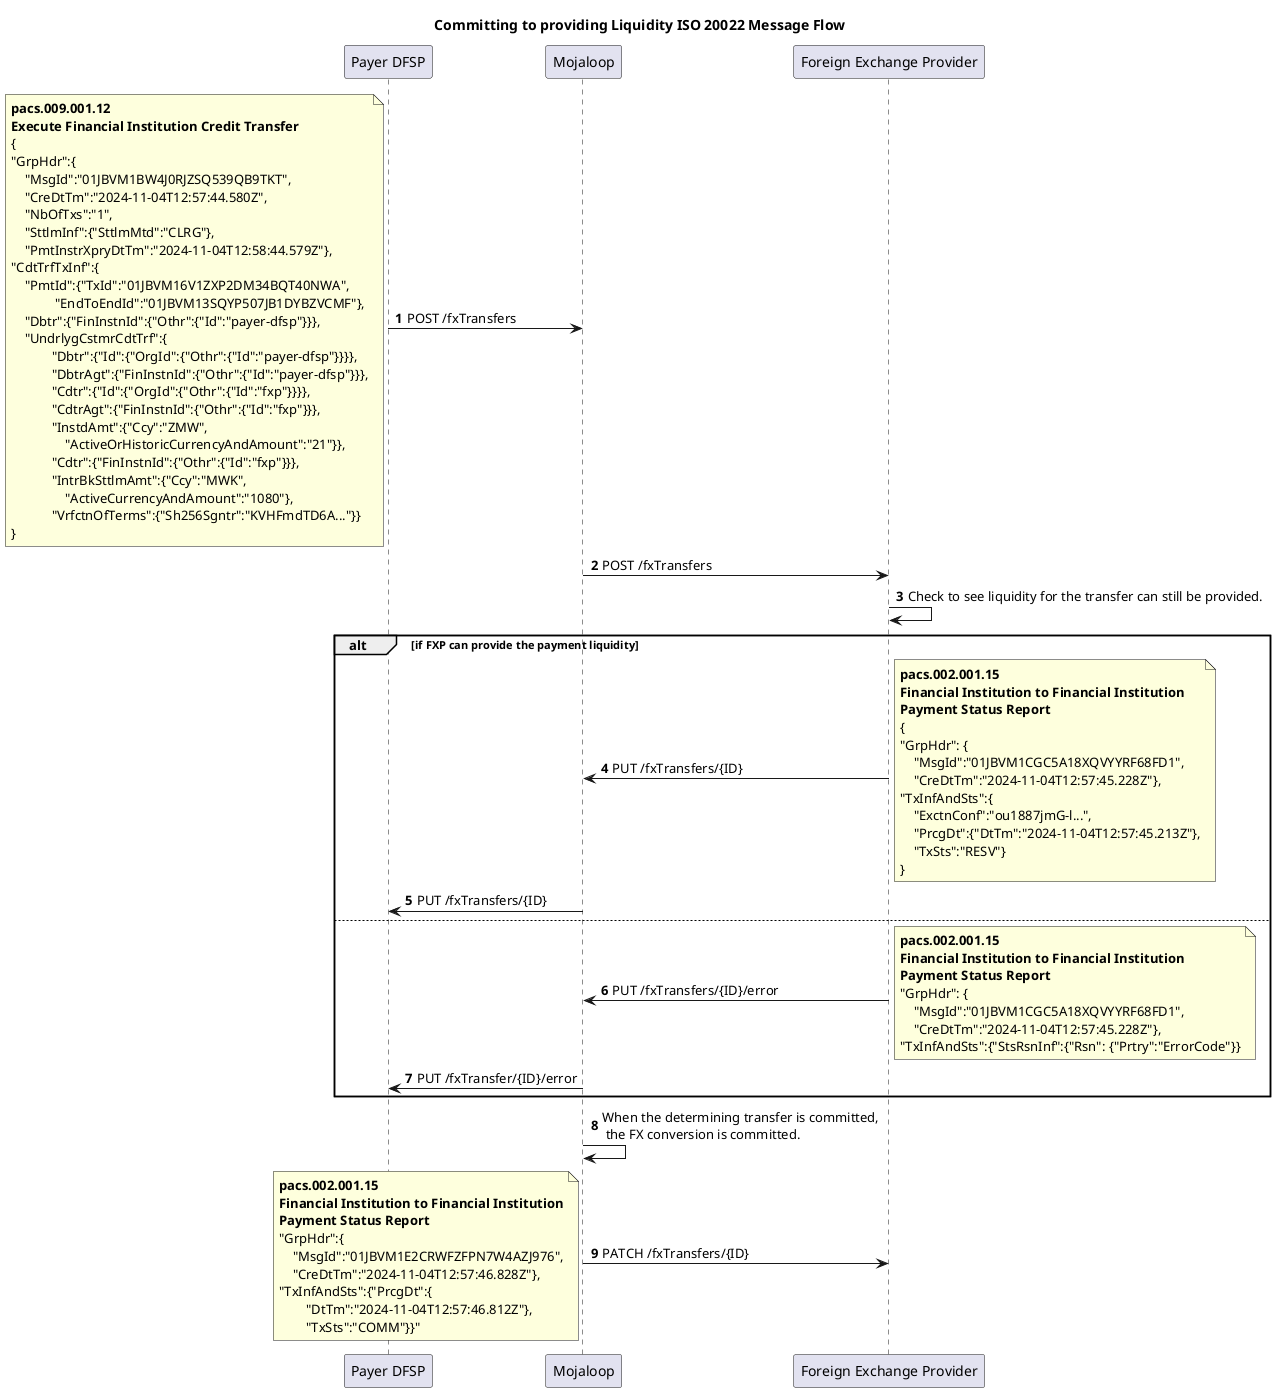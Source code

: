 @startuml

Title Committing to providing Liquidity ISO 20022 Message Flow
participant PayerDFSP as "Payer DFSP"
participant Mojaloop as "Mojaloop"
participant FXP as "Foreign Exchange Provider"

autonumber

PayerDFSP -> Mojaloop: POST /fxTransfers
note left
**pacs.009.001.12**
**Execute Financial Institution Credit Transfer**
{
"GrpHdr":{
    "MsgId":"01JBVM1BW4J0RJZSQ539QB9TKT",
    "CreDtTm":"2024-11-04T12:57:44.580Z",
    "NbOfTxs":"1",
    "SttlmInf":{"SttlmMtd":"CLRG"},
    "PmtInstrXpryDtTm":"2024-11-04T12:58:44.579Z"},
"CdtTrfTxInf":{
    "PmtId":{"TxId":"01JBVM16V1ZXP2DM34BQT40NWA",
             "EndToEndId":"01JBVM13SQYP507JB1DYBZVCMF"},
    "Dbtr":{"FinInstnId":{"Othr":{"Id":"payer-dfsp"}}},
    "UndrlygCstmrCdtTrf":{
            "Dbtr":{"Id":{"OrgId":{"Othr":{"Id":"payer-dfsp"}}}},
            "DbtrAgt":{"FinInstnId":{"Othr":{"Id":"payer-dfsp"}}},
            "Cdtr":{"Id":{"OrgId":{"Othr":{"Id":"fxp"}}}},
            "CdtrAgt":{"FinInstnId":{"Othr":{"Id":"fxp"}}},
            "InstdAmt":{"Ccy":"ZMW",
                "ActiveOrHistoricCurrencyAndAmount":"21"}},
            "Cdtr":{"FinInstnId":{"Othr":{"Id":"fxp"}}},
            "IntrBkSttlmAmt":{"Ccy":"MWK",
                "ActiveCurrencyAndAmount":"1080"},
            "VrfctnOfTerms":{"Sh256Sgntr":"KVHFmdTD6A..."}}
}
end note
Mojaloop -> FXP: POST /fxTransfers
FXP -> FXP: Check to see liquidity for the transfer can still be provided.  
alt if FXP can provide the payment liquidity
FXP -> Mojaloop: PUT /fxTransfers/{ID}
note right
**pacs.002.001.15**
**Financial Institution to Financial Institution** 
**Payment Status Report**
{
"GrpHdr": {
    "MsgId":"01JBVM1CGC5A18XQVYYRF68FD1",
    "CreDtTm":"2024-11-04T12:57:45.228Z"},
"TxInfAndSts":{
    "ExctnConf":"ou1887jmG-l...",
    "PrcgDt":{"DtTm":"2024-11-04T12:57:45.213Z"},
    "TxSts":"RESV"}
}
end note
Mojaloop -> PayerDFSP: PUT /fxTransfers/{ID}

else

FXP -> Mojaloop: PUT /fxTransfers/{ID}/error 
note right
**pacs.002.001.15**
**Financial Institution to Financial Institution** 
**Payment Status Report**
"GrpHdr": {
    "MsgId":"01JBVM1CGC5A18XQVYYRF68FD1",
    "CreDtTm":"2024-11-04T12:57:45.228Z"},
"TxInfAndSts":{"StsRsnInf":{"Rsn": {"Prtry":"ErrorCode"}}
end note
Mojaloop -> PayerDFSP: PUT /fxTransfer/{ID}/error 
end

Mojaloop -> Mojaloop: When the determining transfer is committed, \n the FX conversion is committed.

Mojaloop->FXP: PATCH /fxTransfers/{ID}
note left
**pacs.002.001.15**
**Financial Institution to Financial Institution**
**Payment Status Report**
"GrpHdr":{
    "MsgId":"01JBVM1E2CRWFZFPN7W4AZJ976",
    "CreDtTm":"2024-11-04T12:57:46.828Z"},
"TxInfAndSts":{"PrcgDt":{
        "DtTm":"2024-11-04T12:57:46.812Z"},
        "TxSts":"COMM"}}"        
end note

@enduml